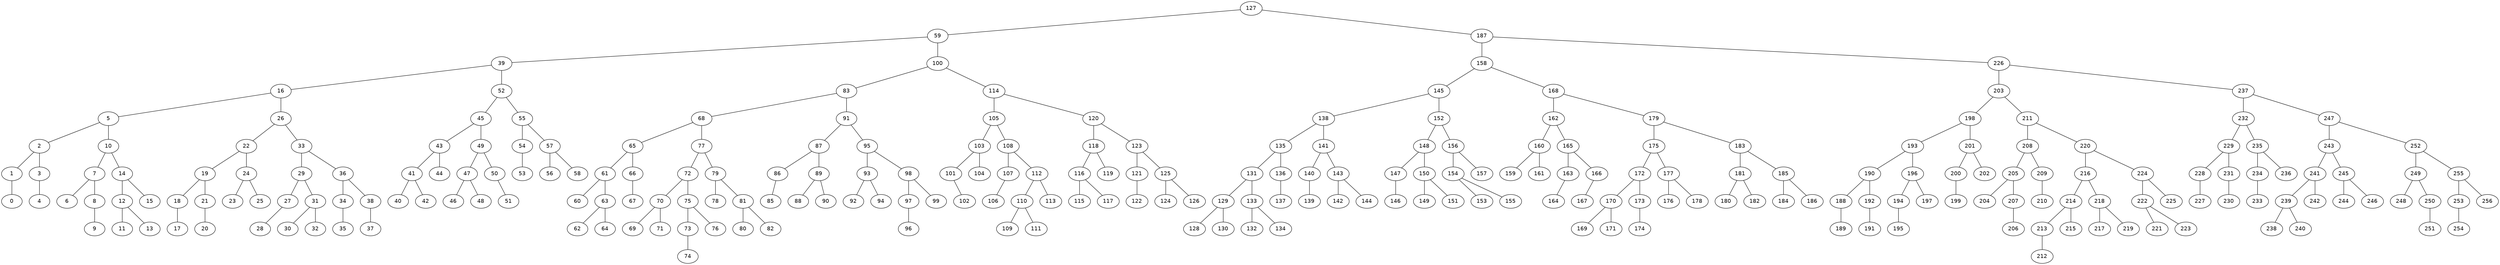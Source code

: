 graph BST {
    node [fontname="Helvetica"];
    127 [label="127"];
    127 -- 59;
    59 [label="59"];
    59 -- 39;
    39 [label="39"];
    39 -- 16;
    16 [label="16"];
    16 -- 5;
    5 [label="5"];
    5 -- 2;
    2 [label="2"];
    2 -- 1;
    1 [label="1"];
    1 -- 0;
    0 [label="0"];
    2 -- 3;
    3 [label="3"];
    3 -- 4;
    4 [label="4"];
    5 -- 10;
    10 [label="10"];
    10 -- 7;
    7 [label="7"];
    7 -- 6;
    6 [label="6"];
    7 -- 8;
    8 [label="8"];
    8 -- 9;
    9 [label="9"];
    10 -- 14;
    14 [label="14"];
    14 -- 12;
    12 [label="12"];
    12 -- 11;
    11 [label="11"];
    12 -- 13;
    13 [label="13"];
    14 -- 15;
    15 [label="15"];
    16 -- 26;
    26 [label="26"];
    26 -- 22;
    22 [label="22"];
    22 -- 19;
    19 [label="19"];
    19 -- 18;
    18 [label="18"];
    18 -- 17;
    17 [label="17"];
    19 -- 21;
    21 [label="21"];
    21 -- 20;
    20 [label="20"];
    22 -- 24;
    24 [label="24"];
    24 -- 23;
    23 [label="23"];
    24 -- 25;
    25 [label="25"];
    26 -- 33;
    33 [label="33"];
    33 -- 29;
    29 [label="29"];
    29 -- 27;
    27 [label="27"];
    27 -- 28;
    28 [label="28"];
    29 -- 31;
    31 [label="31"];
    31 -- 30;
    30 [label="30"];
    31 -- 32;
    32 [label="32"];
    33 -- 36;
    36 [label="36"];
    36 -- 34;
    34 [label="34"];
    34 -- 35;
    35 [label="35"];
    36 -- 38;
    38 [label="38"];
    38 -- 37;
    37 [label="37"];
    39 -- 52;
    52 [label="52"];
    52 -- 45;
    45 [label="45"];
    45 -- 43;
    43 [label="43"];
    43 -- 41;
    41 [label="41"];
    41 -- 40;
    40 [label="40"];
    41 -- 42;
    42 [label="42"];
    43 -- 44;
    44 [label="44"];
    45 -- 49;
    49 [label="49"];
    49 -- 47;
    47 [label="47"];
    47 -- 46;
    46 [label="46"];
    47 -- 48;
    48 [label="48"];
    49 -- 50;
    50 [label="50"];
    50 -- 51;
    51 [label="51"];
    52 -- 55;
    55 [label="55"];
    55 -- 54;
    54 [label="54"];
    54 -- 53;
    53 [label="53"];
    55 -- 57;
    57 [label="57"];
    57 -- 56;
    56 [label="56"];
    57 -- 58;
    58 [label="58"];
    59 -- 100;
    100 [label="100"];
    100 -- 83;
    83 [label="83"];
    83 -- 68;
    68 [label="68"];
    68 -- 65;
    65 [label="65"];
    65 -- 61;
    61 [label="61"];
    61 -- 60;
    60 [label="60"];
    61 -- 63;
    63 [label="63"];
    63 -- 62;
    62 [label="62"];
    63 -- 64;
    64 [label="64"];
    65 -- 66;
    66 [label="66"];
    66 -- 67;
    67 [label="67"];
    68 -- 77;
    77 [label="77"];
    77 -- 72;
    72 [label="72"];
    72 -- 70;
    70 [label="70"];
    70 -- 69;
    69 [label="69"];
    70 -- 71;
    71 [label="71"];
    72 -- 75;
    75 [label="75"];
    75 -- 73;
    73 [label="73"];
    73 -- 74;
    74 [label="74"];
    75 -- 76;
    76 [label="76"];
    77 -- 79;
    79 [label="79"];
    79 -- 78;
    78 [label="78"];
    79 -- 81;
    81 [label="81"];
    81 -- 80;
    80 [label="80"];
    81 -- 82;
    82 [label="82"];
    83 -- 91;
    91 [label="91"];
    91 -- 87;
    87 [label="87"];
    87 -- 86;
    86 [label="86"];
    86 -- 85;
    85 [label="85"];
    87 -- 89;
    89 [label="89"];
    89 -- 88;
    88 [label="88"];
    89 -- 90;
    90 [label="90"];
    91 -- 95;
    95 [label="95"];
    95 -- 93;
    93 [label="93"];
    93 -- 92;
    92 [label="92"];
    93 -- 94;
    94 [label="94"];
    95 -- 98;
    98 [label="98"];
    98 -- 97;
    97 [label="97"];
    97 -- 96;
    96 [label="96"];
    98 -- 99;
    99 [label="99"];
    100 -- 114;
    114 [label="114"];
    114 -- 105;
    105 [label="105"];
    105 -- 103;
    103 [label="103"];
    103 -- 101;
    101 [label="101"];
    101 -- 102;
    102 [label="102"];
    103 -- 104;
    104 [label="104"];
    105 -- 108;
    108 [label="108"];
    108 -- 107;
    107 [label="107"];
    107 -- 106;
    106 [label="106"];
    108 -- 112;
    112 [label="112"];
    112 -- 110;
    110 [label="110"];
    110 -- 109;
    109 [label="109"];
    110 -- 111;
    111 [label="111"];
    112 -- 113;
    113 [label="113"];
    114 -- 120;
    120 [label="120"];
    120 -- 118;
    118 [label="118"];
    118 -- 116;
    116 [label="116"];
    116 -- 115;
    115 [label="115"];
    116 -- 117;
    117 [label="117"];
    118 -- 119;
    119 [label="119"];
    120 -- 123;
    123 [label="123"];
    123 -- 121;
    121 [label="121"];
    121 -- 122;
    122 [label="122"];
    123 -- 125;
    125 [label="125"];
    125 -- 124;
    124 [label="124"];
    125 -- 126;
    126 [label="126"];
    127 -- 187;
    187 [label="187"];
    187 -- 158;
    158 [label="158"];
    158 -- 145;
    145 [label="145"];
    145 -- 138;
    138 [label="138"];
    138 -- 135;
    135 [label="135"];
    135 -- 131;
    131 [label="131"];
    131 -- 129;
    129 [label="129"];
    129 -- 128;
    128 [label="128"];
    129 -- 130;
    130 [label="130"];
    131 -- 133;
    133 [label="133"];
    133 -- 132;
    132 [label="132"];
    133 -- 134;
    134 [label="134"];
    135 -- 136;
    136 [label="136"];
    136 -- 137;
    137 [label="137"];
    138 -- 141;
    141 [label="141"];
    141 -- 140;
    140 [label="140"];
    140 -- 139;
    139 [label="139"];
    141 -- 143;
    143 [label="143"];
    143 -- 142;
    142 [label="142"];
    143 -- 144;
    144 [label="144"];
    145 -- 152;
    152 [label="152"];
    152 -- 148;
    148 [label="148"];
    148 -- 147;
    147 [label="147"];
    147 -- 146;
    146 [label="146"];
    148 -- 150;
    150 [label="150"];
    150 -- 149;
    149 [label="149"];
    150 -- 151;
    151 [label="151"];
    152 -- 156;
    156 [label="156"];
    156 -- 154;
    154 [label="154"];
    154 -- 153;
    153 [label="153"];
    154 -- 155;
    155 [label="155"];
    156 -- 157;
    157 [label="157"];
    158 -- 168;
    168 [label="168"];
    168 -- 162;
    162 [label="162"];
    162 -- 160;
    160 [label="160"];
    160 -- 159;
    159 [label="159"];
    160 -- 161;
    161 [label="161"];
    162 -- 165;
    165 [label="165"];
    165 -- 163;
    163 [label="163"];
    163 -- 164;
    164 [label="164"];
    165 -- 166;
    166 [label="166"];
    166 -- 167;
    167 [label="167"];
    168 -- 179;
    179 [label="179"];
    179 -- 175;
    175 [label="175"];
    175 -- 172;
    172 [label="172"];
    172 -- 170;
    170 [label="170"];
    170 -- 169;
    169 [label="169"];
    170 -- 171;
    171 [label="171"];
    172 -- 173;
    173 [label="173"];
    173 -- 174;
    174 [label="174"];
    175 -- 177;
    177 [label="177"];
    177 -- 176;
    176 [label="176"];
    177 -- 178;
    178 [label="178"];
    179 -- 183;
    183 [label="183"];
    183 -- 181;
    181 [label="181"];
    181 -- 180;
    180 [label="180"];
    181 -- 182;
    182 [label="182"];
    183 -- 185;
    185 [label="185"];
    185 -- 184;
    184 [label="184"];
    185 -- 186;
    186 [label="186"];
    187 -- 226;
    226 [label="226"];
    226 -- 203;
    203 [label="203"];
    203 -- 198;
    198 [label="198"];
    198 -- 193;
    193 [label="193"];
    193 -- 190;
    190 [label="190"];
    190 -- 188;
    188 [label="188"];
    188 -- 189;
    189 [label="189"];
    190 -- 192;
    192 [label="192"];
    192 -- 191;
    191 [label="191"];
    193 -- 196;
    196 [label="196"];
    196 -- 194;
    194 [label="194"];
    194 -- 195;
    195 [label="195"];
    196 -- 197;
    197 [label="197"];
    198 -- 201;
    201 [label="201"];
    201 -- 200;
    200 [label="200"];
    200 -- 199;
    199 [label="199"];
    201 -- 202;
    202 [label="202"];
    203 -- 211;
    211 [label="211"];
    211 -- 208;
    208 [label="208"];
    208 -- 205;
    205 [label="205"];
    205 -- 204;
    204 [label="204"];
    205 -- 207;
    207 [label="207"];
    207 -- 206;
    206 [label="206"];
    208 -- 209;
    209 [label="209"];
    209 -- 210;
    210 [label="210"];
    211 -- 220;
    220 [label="220"];
    220 -- 216;
    216 [label="216"];
    216 -- 214;
    214 [label="214"];
    214 -- 213;
    213 [label="213"];
    213 -- 212;
    212 [label="212"];
    214 -- 215;
    215 [label="215"];
    216 -- 218;
    218 [label="218"];
    218 -- 217;
    217 [label="217"];
    218 -- 219;
    219 [label="219"];
    220 -- 224;
    224 [label="224"];
    224 -- 222;
    222 [label="222"];
    222 -- 221;
    221 [label="221"];
    222 -- 223;
    223 [label="223"];
    224 -- 225;
    225 [label="225"];
    226 -- 237;
    237 [label="237"];
    237 -- 232;
    232 [label="232"];
    232 -- 229;
    229 [label="229"];
    229 -- 228;
    228 [label="228"];
    228 -- 227;
    227 [label="227"];
    229 -- 231;
    231 [label="231"];
    231 -- 230;
    230 [label="230"];
    232 -- 235;
    235 [label="235"];
    235 -- 234;
    234 [label="234"];
    234 -- 233;
    233 [label="233"];
    235 -- 236;
    236 [label="236"];
    237 -- 247;
    247 [label="247"];
    247 -- 243;
    243 [label="243"];
    243 -- 241;
    241 [label="241"];
    241 -- 239;
    239 [label="239"];
    239 -- 238;
    238 [label="238"];
    239 -- 240;
    240 [label="240"];
    241 -- 242;
    242 [label="242"];
    243 -- 245;
    245 [label="245"];
    245 -- 244;
    244 [label="244"];
    245 -- 246;
    246 [label="246"];
    247 -- 252;
    252 [label="252"];
    252 -- 249;
    249 [label="249"];
    249 -- 248;
    248 [label="248"];
    249 -- 250;
    250 [label="250"];
    250 -- 251;
    251 [label="251"];
    252 -- 255;
    255 [label="255"];
    255 -- 253;
    253 [label="253"];
    253 -- 254;
    254 [label="254"];
    255 -- 256;
    256 [label="256"];
}
